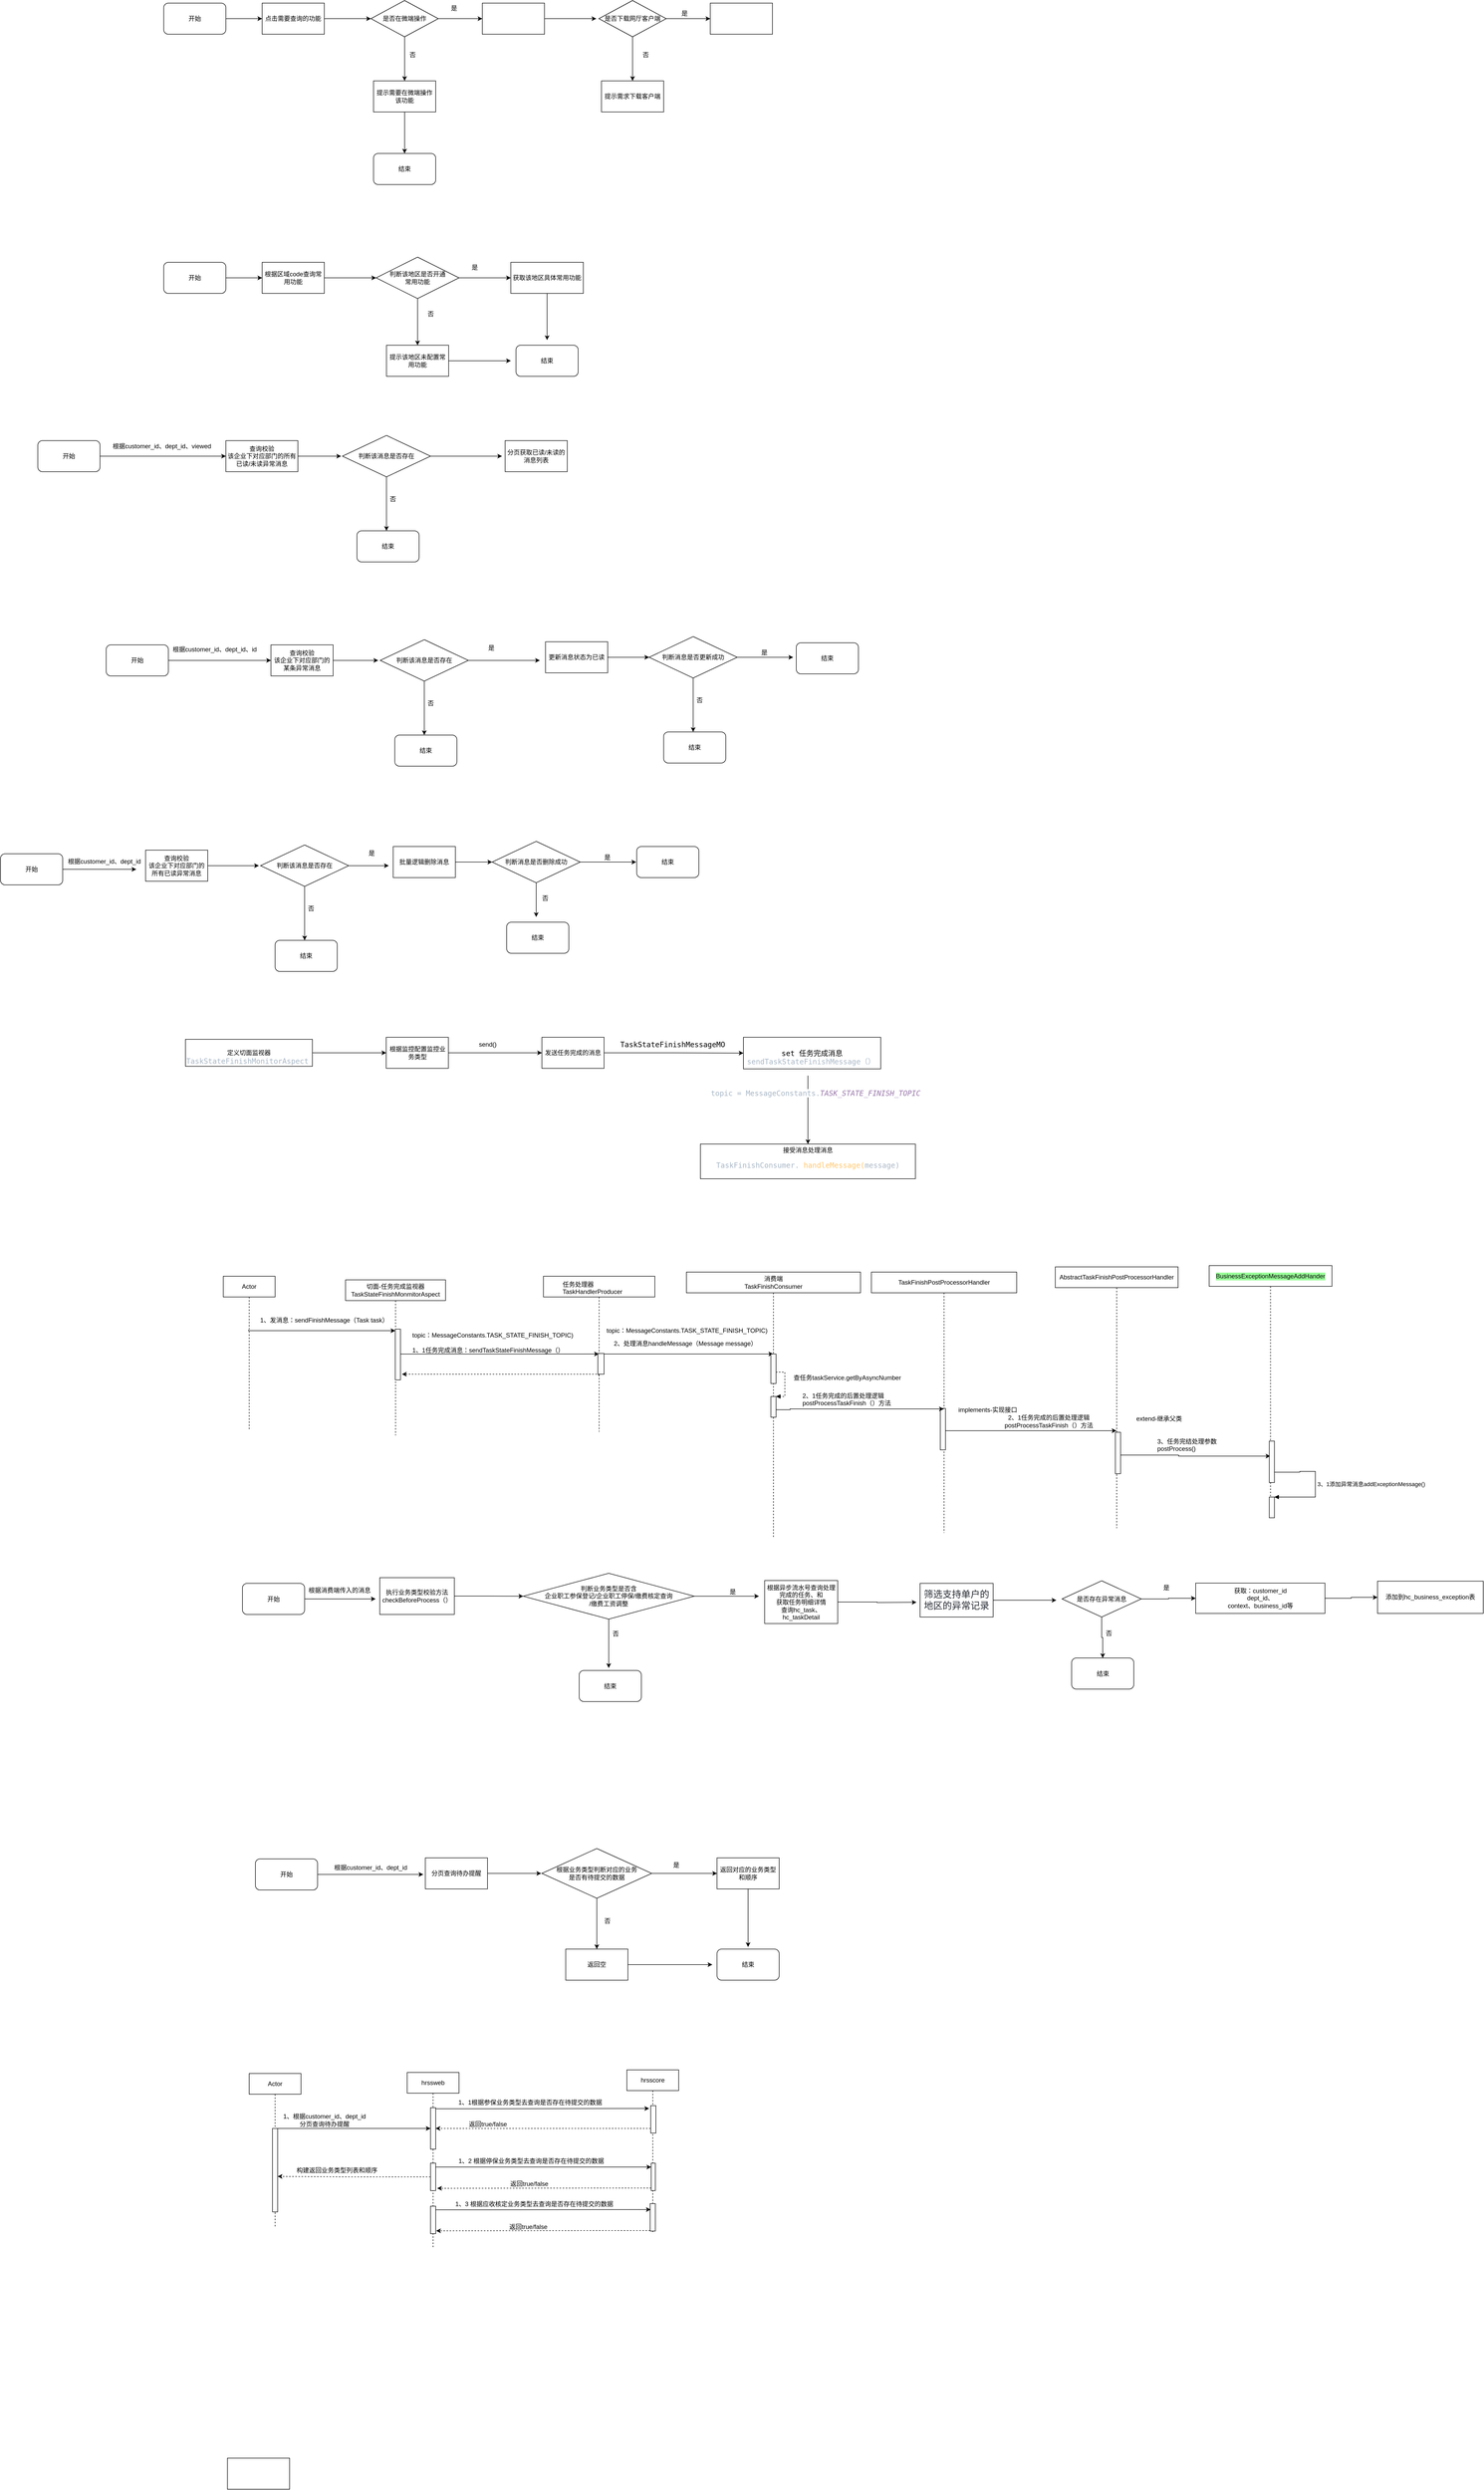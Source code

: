 <mxfile version="17.4.1" type="github">
  <diagram id="C8zfeUm68QXaKlkgzb-8" name="Page-1">
    <mxGraphModel dx="3252" dy="1588" grid="0" gridSize="10" guides="1" tooltips="1" connect="1" arrows="1" fold="1" page="0" pageScale="1" pageWidth="827" pageHeight="1169" math="0" shadow="0">
      <root>
        <mxCell id="0" />
        <mxCell id="1" parent="0" />
        <mxCell id="Xs8UQ6cBIhTteWRhh0SS-10" style="edgeStyle=orthogonalEdgeStyle;rounded=0;orthogonalLoop=1;jettySize=auto;html=1;entryX=0;entryY=0.5;entryDx=0;entryDy=0;" parent="1" source="Xs8UQ6cBIhTteWRhh0SS-1" target="Xs8UQ6cBIhTteWRhh0SS-9" edge="1">
          <mxGeometry relative="1" as="geometry" />
        </mxCell>
        <mxCell id="Xs8UQ6cBIhTteWRhh0SS-1" value="开始" style="rounded=1;whiteSpace=wrap;html=1;" parent="1" vertex="1">
          <mxGeometry x="10" y="200" width="120" height="60" as="geometry" />
        </mxCell>
        <mxCell id="Xs8UQ6cBIhTteWRhh0SS-14" value="" style="edgeStyle=orthogonalEdgeStyle;rounded=0;orthogonalLoop=1;jettySize=auto;html=1;" parent="1" source="Xs8UQ6cBIhTteWRhh0SS-9" target="Xs8UQ6cBIhTteWRhh0SS-11" edge="1">
          <mxGeometry relative="1" as="geometry" />
        </mxCell>
        <mxCell id="Xs8UQ6cBIhTteWRhh0SS-9" value="点击需要查询的功能" style="rounded=0;whiteSpace=wrap;html=1;" parent="1" vertex="1">
          <mxGeometry x="200" y="200" width="120" height="60" as="geometry" />
        </mxCell>
        <mxCell id="Xs8UQ6cBIhTteWRhh0SS-13" value="" style="edgeStyle=orthogonalEdgeStyle;rounded=0;orthogonalLoop=1;jettySize=auto;html=1;" parent="1" source="Xs8UQ6cBIhTteWRhh0SS-11" target="Xs8UQ6cBIhTteWRhh0SS-12" edge="1">
          <mxGeometry relative="1" as="geometry" />
        </mxCell>
        <mxCell id="Xs8UQ6cBIhTteWRhh0SS-16" value="" style="edgeStyle=orthogonalEdgeStyle;rounded=0;orthogonalLoop=1;jettySize=auto;html=1;" parent="1" source="Xs8UQ6cBIhTteWRhh0SS-11" target="Xs8UQ6cBIhTteWRhh0SS-15" edge="1">
          <mxGeometry relative="1" as="geometry" />
        </mxCell>
        <mxCell id="Xs8UQ6cBIhTteWRhh0SS-11" value="是否在微端操作" style="rhombus;whiteSpace=wrap;html=1;" parent="1" vertex="1">
          <mxGeometry x="410" y="195" width="130" height="70" as="geometry" />
        </mxCell>
        <mxCell id="Xs8UQ6cBIhTteWRhh0SS-22" value="" style="edgeStyle=orthogonalEdgeStyle;rounded=0;orthogonalLoop=1;jettySize=auto;html=1;" parent="1" source="Xs8UQ6cBIhTteWRhh0SS-12" edge="1">
          <mxGeometry relative="1" as="geometry">
            <mxPoint x="845" y="230" as="targetPoint" />
          </mxGeometry>
        </mxCell>
        <mxCell id="Xs8UQ6cBIhTteWRhh0SS-12" value="" style="whiteSpace=wrap;html=1;" parent="1" vertex="1">
          <mxGeometry x="625" y="200" width="120" height="60" as="geometry" />
        </mxCell>
        <mxCell id="Xs8UQ6cBIhTteWRhh0SS-20" value="" style="edgeStyle=orthogonalEdgeStyle;rounded=0;orthogonalLoop=1;jettySize=auto;html=1;" parent="1" source="Xs8UQ6cBIhTteWRhh0SS-15" target="Xs8UQ6cBIhTteWRhh0SS-19" edge="1">
          <mxGeometry relative="1" as="geometry" />
        </mxCell>
        <mxCell id="Xs8UQ6cBIhTteWRhh0SS-15" value="提示需要在微端操作该功能" style="whiteSpace=wrap;html=1;" parent="1" vertex="1">
          <mxGeometry x="415" y="350" width="120" height="60" as="geometry" />
        </mxCell>
        <mxCell id="Xs8UQ6cBIhTteWRhh0SS-17" value="否" style="text;html=1;align=center;verticalAlign=middle;resizable=0;points=[];autosize=1;strokeColor=none;fillColor=none;" parent="1" vertex="1">
          <mxGeometry x="475" y="290" width="30" height="20" as="geometry" />
        </mxCell>
        <mxCell id="Xs8UQ6cBIhTteWRhh0SS-18" value="是" style="text;html=1;align=center;verticalAlign=middle;resizable=0;points=[];autosize=1;strokeColor=none;fillColor=none;" parent="1" vertex="1">
          <mxGeometry x="555" y="200" width="30" height="20" as="geometry" />
        </mxCell>
        <mxCell id="Xs8UQ6cBIhTteWRhh0SS-19" value="结束" style="rounded=1;whiteSpace=wrap;html=1;" parent="1" vertex="1">
          <mxGeometry x="415" y="490" width="120" height="60" as="geometry" />
        </mxCell>
        <mxCell id="Xs8UQ6cBIhTteWRhh0SS-25" value="" style="edgeStyle=orthogonalEdgeStyle;rounded=0;orthogonalLoop=1;jettySize=auto;html=1;" parent="1" source="Xs8UQ6cBIhTteWRhh0SS-23" target="Xs8UQ6cBIhTteWRhh0SS-24" edge="1">
          <mxGeometry relative="1" as="geometry" />
        </mxCell>
        <mxCell id="Xs8UQ6cBIhTteWRhh0SS-27" value="" style="edgeStyle=orthogonalEdgeStyle;rounded=0;orthogonalLoop=1;jettySize=auto;html=1;" parent="1" source="Xs8UQ6cBIhTteWRhh0SS-23" target="Xs8UQ6cBIhTteWRhh0SS-26" edge="1">
          <mxGeometry relative="1" as="geometry" />
        </mxCell>
        <mxCell id="Xs8UQ6cBIhTteWRhh0SS-23" value="是否下载网厅客户端" style="rhombus;whiteSpace=wrap;html=1;" parent="1" vertex="1">
          <mxGeometry x="850" y="195" width="130" height="70" as="geometry" />
        </mxCell>
        <mxCell id="Xs8UQ6cBIhTteWRhh0SS-24" value="" style="whiteSpace=wrap;html=1;" parent="1" vertex="1">
          <mxGeometry x="1065" y="200" width="120" height="60" as="geometry" />
        </mxCell>
        <mxCell id="Xs8UQ6cBIhTteWRhh0SS-26" value="提示需求下载客户端" style="whiteSpace=wrap;html=1;" parent="1" vertex="1">
          <mxGeometry x="855" y="350" width="120" height="60" as="geometry" />
        </mxCell>
        <mxCell id="Xs8UQ6cBIhTteWRhh0SS-28" value="否" style="text;html=1;align=center;verticalAlign=middle;resizable=0;points=[];autosize=1;strokeColor=none;fillColor=none;" parent="1" vertex="1">
          <mxGeometry x="925" y="290" width="30" height="20" as="geometry" />
        </mxCell>
        <mxCell id="Xs8UQ6cBIhTteWRhh0SS-29" value="是" style="text;html=1;align=center;verticalAlign=middle;resizable=0;points=[];autosize=1;strokeColor=none;fillColor=none;" parent="1" vertex="1">
          <mxGeometry x="1000" y="210" width="30" height="20" as="geometry" />
        </mxCell>
        <mxCell id="Xs8UQ6cBIhTteWRhh0SS-32" style="edgeStyle=orthogonalEdgeStyle;rounded=0;orthogonalLoop=1;jettySize=auto;html=1;" parent="1" source="Xs8UQ6cBIhTteWRhh0SS-30" target="Xs8UQ6cBIhTteWRhh0SS-31" edge="1">
          <mxGeometry relative="1" as="geometry" />
        </mxCell>
        <mxCell id="Xs8UQ6cBIhTteWRhh0SS-30" value="开始" style="rounded=1;whiteSpace=wrap;html=1;" parent="1" vertex="1">
          <mxGeometry x="10" y="700" width="120" height="60" as="geometry" />
        </mxCell>
        <mxCell id="Xs8UQ6cBIhTteWRhh0SS-34" value="" style="edgeStyle=orthogonalEdgeStyle;rounded=0;orthogonalLoop=1;jettySize=auto;html=1;" parent="1" source="Xs8UQ6cBIhTteWRhh0SS-31" target="Xs8UQ6cBIhTteWRhh0SS-33" edge="1">
          <mxGeometry relative="1" as="geometry" />
        </mxCell>
        <mxCell id="Xs8UQ6cBIhTteWRhh0SS-31" value="根据区域code查询常用功能" style="rounded=0;whiteSpace=wrap;html=1;" parent="1" vertex="1">
          <mxGeometry x="200" y="700" width="120" height="60" as="geometry" />
        </mxCell>
        <mxCell id="Xs8UQ6cBIhTteWRhh0SS-36" value="" style="edgeStyle=orthogonalEdgeStyle;rounded=0;orthogonalLoop=1;jettySize=auto;html=1;" parent="1" source="Xs8UQ6cBIhTteWRhh0SS-33" target="Xs8UQ6cBIhTteWRhh0SS-35" edge="1">
          <mxGeometry relative="1" as="geometry" />
        </mxCell>
        <mxCell id="Xs8UQ6cBIhTteWRhh0SS-38" value="" style="edgeStyle=orthogonalEdgeStyle;rounded=0;orthogonalLoop=1;jettySize=auto;html=1;" parent="1" source="Xs8UQ6cBIhTteWRhh0SS-33" target="Xs8UQ6cBIhTteWRhh0SS-37" edge="1">
          <mxGeometry relative="1" as="geometry" />
        </mxCell>
        <mxCell id="Xs8UQ6cBIhTteWRhh0SS-33" value="判断该地区是否开通&lt;br&gt;常用功能" style="rhombus;whiteSpace=wrap;html=1;rounded=0;" parent="1" vertex="1">
          <mxGeometry x="420" y="690" width="160" height="80" as="geometry" />
        </mxCell>
        <mxCell id="Xs8UQ6cBIhTteWRhh0SS-43" style="edgeStyle=orthogonalEdgeStyle;rounded=0;orthogonalLoop=1;jettySize=auto;html=1;" parent="1" source="Xs8UQ6cBIhTteWRhh0SS-35" edge="1">
          <mxGeometry relative="1" as="geometry">
            <mxPoint x="750" y="850" as="targetPoint" />
          </mxGeometry>
        </mxCell>
        <mxCell id="Xs8UQ6cBIhTteWRhh0SS-35" value="获取该地区具体常用功能" style="whiteSpace=wrap;html=1;rounded=0;" parent="1" vertex="1">
          <mxGeometry x="680" y="700" width="140" height="60" as="geometry" />
        </mxCell>
        <mxCell id="Xs8UQ6cBIhTteWRhh0SS-44" style="edgeStyle=orthogonalEdgeStyle;rounded=0;orthogonalLoop=1;jettySize=auto;html=1;" parent="1" source="Xs8UQ6cBIhTteWRhh0SS-37" edge="1">
          <mxGeometry relative="1" as="geometry">
            <mxPoint x="680" y="890" as="targetPoint" />
          </mxGeometry>
        </mxCell>
        <mxCell id="Xs8UQ6cBIhTteWRhh0SS-37" value="提示该地区未配置常用功能" style="rounded=0;whiteSpace=wrap;html=1;" parent="1" vertex="1">
          <mxGeometry x="440" y="860" width="120" height="60" as="geometry" />
        </mxCell>
        <mxCell id="Xs8UQ6cBIhTteWRhh0SS-39" value="是" style="text;html=1;align=center;verticalAlign=middle;resizable=0;points=[];autosize=1;strokeColor=none;fillColor=none;" parent="1" vertex="1">
          <mxGeometry x="595" y="700" width="30" height="20" as="geometry" />
        </mxCell>
        <mxCell id="Xs8UQ6cBIhTteWRhh0SS-40" value="否" style="text;html=1;align=center;verticalAlign=middle;resizable=0;points=[];autosize=1;strokeColor=none;fillColor=none;" parent="1" vertex="1">
          <mxGeometry x="510" y="790" width="30" height="20" as="geometry" />
        </mxCell>
        <mxCell id="Xs8UQ6cBIhTteWRhh0SS-41" value="结束" style="rounded=1;whiteSpace=wrap;html=1;" parent="1" vertex="1">
          <mxGeometry x="690" y="860" width="120" height="60" as="geometry" />
        </mxCell>
        <mxCell id="TA9cXW273BF9sfZA5clH-228" style="edgeStyle=orthogonalEdgeStyle;rounded=0;orthogonalLoop=1;jettySize=auto;html=1;fontColor=#000000;" edge="1" parent="1" source="TA9cXW273BF9sfZA5clH-1" target="TA9cXW273BF9sfZA5clH-224">
          <mxGeometry relative="1" as="geometry" />
        </mxCell>
        <mxCell id="TA9cXW273BF9sfZA5clH-1" value="开始" style="rounded=1;whiteSpace=wrap;html=1;" vertex="1" parent="1">
          <mxGeometry x="-233" y="1044" width="120" height="60" as="geometry" />
        </mxCell>
        <mxCell id="TA9cXW273BF9sfZA5clH-6" value="分页获取已读/未读的消息列表" style="whiteSpace=wrap;html=1;rounded=0;" vertex="1" parent="1">
          <mxGeometry x="669" y="1044" width="120" height="60" as="geometry" />
        </mxCell>
        <mxCell id="TA9cXW273BF9sfZA5clH-16" style="edgeStyle=orthogonalEdgeStyle;rounded=0;orthogonalLoop=1;jettySize=auto;html=1;entryX=0;entryY=0.5;entryDx=0;entryDy=0;" edge="1" parent="1" source="TA9cXW273BF9sfZA5clH-17" target="TA9cXW273BF9sfZA5clH-19">
          <mxGeometry relative="1" as="geometry" />
        </mxCell>
        <mxCell id="TA9cXW273BF9sfZA5clH-17" value="开始" style="rounded=1;whiteSpace=wrap;html=1;" vertex="1" parent="1">
          <mxGeometry x="-101" y="1438" width="120" height="60" as="geometry" />
        </mxCell>
        <mxCell id="TA9cXW273BF9sfZA5clH-18" value="" style="edgeStyle=orthogonalEdgeStyle;rounded=0;orthogonalLoop=1;jettySize=auto;html=1;" edge="1" parent="1" source="TA9cXW273BF9sfZA5clH-19">
          <mxGeometry relative="1" as="geometry">
            <mxPoint x="424" y="1468" as="targetPoint" />
          </mxGeometry>
        </mxCell>
        <mxCell id="TA9cXW273BF9sfZA5clH-19" value="&lt;span&gt;查询校验&lt;/span&gt;&lt;br&gt;&lt;span&gt;该企业下对应部门的某条异常消息&lt;/span&gt;" style="rounded=0;whiteSpace=wrap;html=1;" vertex="1" parent="1">
          <mxGeometry x="217" y="1438" width="120" height="60" as="geometry" />
        </mxCell>
        <mxCell id="TA9cXW273BF9sfZA5clH-39" style="edgeStyle=orthogonalEdgeStyle;rounded=0;orthogonalLoop=1;jettySize=auto;html=1;" edge="1" parent="1" source="TA9cXW273BF9sfZA5clH-21">
          <mxGeometry relative="1" as="geometry">
            <mxPoint x="1225" y="1462" as="targetPoint" />
          </mxGeometry>
        </mxCell>
        <mxCell id="TA9cXW273BF9sfZA5clH-41" style="edgeStyle=orthogonalEdgeStyle;rounded=0;orthogonalLoop=1;jettySize=auto;html=1;" edge="1" parent="1">
          <mxGeometry relative="1" as="geometry">
            <mxPoint x="729" y="1963" as="targetPoint" />
            <mxPoint x="729" y="1897" as="sourcePoint" />
          </mxGeometry>
        </mxCell>
        <mxCell id="TA9cXW273BF9sfZA5clH-52" style="edgeStyle=orthogonalEdgeStyle;rounded=0;orthogonalLoop=1;jettySize=auto;html=1;" edge="1" parent="1" source="TA9cXW273BF9sfZA5clH-21">
          <mxGeometry relative="1" as="geometry">
            <mxPoint x="1032" y="1606" as="targetPoint" />
          </mxGeometry>
        </mxCell>
        <mxCell id="TA9cXW273BF9sfZA5clH-21" value="判断消息是否更新成功" style="rhombus;whiteSpace=wrap;html=1;rounded=0;" vertex="1" parent="1">
          <mxGeometry x="947" y="1422" width="170" height="80" as="geometry" />
        </mxCell>
        <mxCell id="TA9cXW273BF9sfZA5clH-40" style="edgeStyle=orthogonalEdgeStyle;rounded=0;orthogonalLoop=1;jettySize=auto;html=1;" edge="1" parent="1" source="TA9cXW273BF9sfZA5clH-22" target="TA9cXW273BF9sfZA5clH-21">
          <mxGeometry relative="1" as="geometry" />
        </mxCell>
        <mxCell id="TA9cXW273BF9sfZA5clH-22" value="更新消息状态为已读" style="whiteSpace=wrap;html=1;rounded=0;" vertex="1" parent="1">
          <mxGeometry x="747" y="1432" width="120" height="60" as="geometry" />
        </mxCell>
        <mxCell id="TA9cXW273BF9sfZA5clH-24" value="是" style="text;html=1;align=center;verticalAlign=middle;resizable=0;points=[];autosize=1;strokeColor=none;fillColor=none;" vertex="1" parent="1">
          <mxGeometry x="1158" y="1444" width="22" height="18" as="geometry" />
        </mxCell>
        <mxCell id="TA9cXW273BF9sfZA5clH-27" value="结束" style="rounded=1;whiteSpace=wrap;html=1;" vertex="1" parent="1">
          <mxGeometry x="1231" y="1434" width="120" height="60" as="geometry" />
        </mxCell>
        <mxCell id="TA9cXW273BF9sfZA5clH-29" value="结束" style="rounded=1;whiteSpace=wrap;html=1;" vertex="1" parent="1">
          <mxGeometry x="672" y="1973" width="120" height="60" as="geometry" />
        </mxCell>
        <mxCell id="TA9cXW273BF9sfZA5clH-31" value="否" style="text;html=1;align=center;verticalAlign=middle;resizable=0;points=[];autosize=1;strokeColor=none;fillColor=none;" vertex="1" parent="1">
          <mxGeometry x="735" y="1918" width="22" height="18" as="geometry" />
        </mxCell>
        <mxCell id="TA9cXW273BF9sfZA5clH-49" style="edgeStyle=orthogonalEdgeStyle;rounded=0;orthogonalLoop=1;jettySize=auto;html=1;" edge="1" parent="1" source="TA9cXW273BF9sfZA5clH-35">
          <mxGeometry relative="1" as="geometry">
            <mxPoint x="-43" y="1871" as="targetPoint" />
          </mxGeometry>
        </mxCell>
        <mxCell id="TA9cXW273BF9sfZA5clH-35" value="开始" style="rounded=1;whiteSpace=wrap;html=1;" vertex="1" parent="1">
          <mxGeometry x="-305" y="1841" width="120" height="60" as="geometry" />
        </mxCell>
        <mxCell id="TA9cXW273BF9sfZA5clH-247" style="edgeStyle=orthogonalEdgeStyle;rounded=0;orthogonalLoop=1;jettySize=auto;html=1;fontColor=#000000;" edge="1" parent="1" source="TA9cXW273BF9sfZA5clH-36">
          <mxGeometry relative="1" as="geometry">
            <mxPoint x="193.667" y="1864" as="targetPoint" />
          </mxGeometry>
        </mxCell>
        <mxCell id="TA9cXW273BF9sfZA5clH-36" value="&lt;span&gt;查询校验&lt;/span&gt;&lt;br&gt;&lt;span&gt;该企业下对应部门的所有已读异常消息&lt;/span&gt;" style="rounded=0;whiteSpace=wrap;html=1;" vertex="1" parent="1">
          <mxGeometry x="-25" y="1834" width="120" height="60" as="geometry" />
        </mxCell>
        <mxCell id="TA9cXW273BF9sfZA5clH-48" style="edgeStyle=orthogonalEdgeStyle;rounded=0;orthogonalLoop=1;jettySize=auto;html=1;entryX=0;entryY=0.5;entryDx=0;entryDy=0;" edge="1" parent="1" source="TA9cXW273BF9sfZA5clH-42" target="TA9cXW273BF9sfZA5clH-44">
          <mxGeometry relative="1" as="geometry" />
        </mxCell>
        <mxCell id="TA9cXW273BF9sfZA5clH-42" value="批量逻辑删除消息" style="whiteSpace=wrap;html=1;rounded=0;" vertex="1" parent="1">
          <mxGeometry x="453" y="1827" width="120" height="60" as="geometry" />
        </mxCell>
        <mxCell id="TA9cXW273BF9sfZA5clH-44" value="判断消息是否删除成功" style="rhombus;whiteSpace=wrap;html=1;rounded=0;" vertex="1" parent="1">
          <mxGeometry x="644" y="1817" width="170" height="80" as="geometry" />
        </mxCell>
        <mxCell id="TA9cXW273BF9sfZA5clH-45" style="edgeStyle=orthogonalEdgeStyle;rounded=0;orthogonalLoop=1;jettySize=auto;html=1;" edge="1" parent="1">
          <mxGeometry relative="1" as="geometry">
            <mxPoint x="922" y="1857" as="targetPoint" />
            <mxPoint x="814" y="1857" as="sourcePoint" />
          </mxGeometry>
        </mxCell>
        <mxCell id="TA9cXW273BF9sfZA5clH-46" value="是" style="text;html=1;align=center;verticalAlign=middle;resizable=0;points=[];autosize=1;strokeColor=none;fillColor=none;" vertex="1" parent="1">
          <mxGeometry x="855" y="1839" width="22" height="18" as="geometry" />
        </mxCell>
        <mxCell id="TA9cXW273BF9sfZA5clH-47" value="结束" style="rounded=1;whiteSpace=wrap;html=1;" vertex="1" parent="1">
          <mxGeometry x="923" y="1827" width="120" height="60" as="geometry" />
        </mxCell>
        <mxCell id="TA9cXW273BF9sfZA5clH-50" value="结束" style="rounded=1;whiteSpace=wrap;html=1;" vertex="1" parent="1">
          <mxGeometry x="975" y="1606" width="120" height="60" as="geometry" />
        </mxCell>
        <mxCell id="TA9cXW273BF9sfZA5clH-51" value="否" style="text;html=1;align=center;verticalAlign=middle;resizable=0;points=[];autosize=1;strokeColor=none;fillColor=none;" vertex="1" parent="1">
          <mxGeometry x="1033" y="1536" width="22" height="18" as="geometry" />
        </mxCell>
        <mxCell id="TA9cXW273BF9sfZA5clH-62" value="" style="edgeStyle=orthogonalEdgeStyle;rounded=0;orthogonalLoop=1;jettySize=auto;html=1;" edge="1" parent="1" source="TA9cXW273BF9sfZA5clH-58" target="TA9cXW273BF9sfZA5clH-61">
          <mxGeometry relative="1" as="geometry" />
        </mxCell>
        <mxCell id="TA9cXW273BF9sfZA5clH-58" value="定义切面监视器&lt;br&gt;" style="rounded=0;whiteSpace=wrap;html=1;gradientColor=none;" vertex="1" parent="1">
          <mxGeometry x="52" y="2199" width="245" height="52" as="geometry" />
        </mxCell>
        <mxCell id="TA9cXW273BF9sfZA5clH-59" value="&lt;pre style=&quot;color: rgb(169 , 183 , 198) ; font-family: &amp;#34;jetbrains mono&amp;#34; , monospace ; font-size: 10.5pt&quot;&gt;&lt;pre style=&quot;font-family: &amp;#34;jetbrains mono&amp;#34; , monospace ; font-size: 10.5pt&quot;&gt;TaskStateFinishMonitorAspect&lt;/pre&gt;&lt;/pre&gt;" style="text;html=1;align=center;verticalAlign=middle;resizable=0;points=[];autosize=1;strokeColor=none;fillColor=none;" vertex="1" parent="1">
          <mxGeometry x="48" y="2218" width="245" height="46" as="geometry" />
        </mxCell>
        <mxCell id="TA9cXW273BF9sfZA5clH-65" value="" style="edgeStyle=orthogonalEdgeStyle;rounded=0;orthogonalLoop=1;jettySize=auto;html=1;" edge="1" parent="1" source="TA9cXW273BF9sfZA5clH-61" target="TA9cXW273BF9sfZA5clH-64">
          <mxGeometry relative="1" as="geometry" />
        </mxCell>
        <mxCell id="TA9cXW273BF9sfZA5clH-61" value="根据监控配置监控业务类型" style="whiteSpace=wrap;html=1;rounded=0;gradientColor=none;" vertex="1" parent="1">
          <mxGeometry x="439.5" y="2195" width="120" height="60" as="geometry" />
        </mxCell>
        <mxCell id="TA9cXW273BF9sfZA5clH-68" value="" style="edgeStyle=orthogonalEdgeStyle;rounded=0;orthogonalLoop=1;jettySize=auto;html=1;" edge="1" parent="1" source="TA9cXW273BF9sfZA5clH-64" target="TA9cXW273BF9sfZA5clH-67">
          <mxGeometry relative="1" as="geometry" />
        </mxCell>
        <mxCell id="TA9cXW273BF9sfZA5clH-64" value="发送任务完成的消息" style="whiteSpace=wrap;html=1;rounded=0;gradientColor=none;" vertex="1" parent="1">
          <mxGeometry x="740" y="2195" width="120" height="60" as="geometry" />
        </mxCell>
        <mxCell id="TA9cXW273BF9sfZA5clH-66" value="send()" style="text;html=1;align=center;verticalAlign=middle;resizable=0;points=[];autosize=1;strokeColor=none;fillColor=none;" vertex="1" parent="1">
          <mxGeometry x="613" y="2200" width="44" height="18" as="geometry" />
        </mxCell>
        <mxCell id="TA9cXW273BF9sfZA5clH-67" value="&lt;pre style=&quot;color: rgb(0 , 0 , 0) ; font-style: normal ; font-weight: 400 ; letter-spacing: normal ; text-align: left ; text-indent: 0px ; text-transform: none ; word-spacing: 0px ; font-family: &amp;#34;jetbrains mono&amp;#34; , monospace ; font-size: 10.5pt&quot;&gt;set 任务完成消息&lt;/pre&gt;" style="whiteSpace=wrap;html=1;rounded=0;gradientColor=none;" vertex="1" parent="1">
          <mxGeometry x="1129" y="2195" width="265" height="61" as="geometry" />
        </mxCell>
        <mxCell id="TA9cXW273BF9sfZA5clH-69" value="&lt;pre style=&quot;background-color: #2b2b2b ; color: #a9b7c6 ; font-family: &amp;#34;jetbrains mono&amp;#34; , monospace ; font-size: 10.5pt&quot;&gt;&lt;pre style=&quot;color: rgb(0 , 0 , 0) ; background-color: rgb(255 , 255 , 255) ; text-align: left ; font-family: &amp;#34;jetbrains mono&amp;#34; , monospace ; font-size: 10.5pt&quot;&gt;TaskStateFinishMessageMO&lt;/pre&gt;&lt;/pre&gt;" style="text;html=1;align=center;verticalAlign=middle;resizable=0;points=[];autosize=1;strokeColor=none;fillColor=none;" vertex="1" parent="1">
          <mxGeometry x="886" y="2186" width="212" height="46" as="geometry" />
        </mxCell>
        <mxCell id="TA9cXW273BF9sfZA5clH-71" value="&lt;pre style=&quot;font-family: &amp;#34;jetbrains mono&amp;#34; , monospace ; font-size: 10.5pt&quot;&gt;&lt;pre style=&quot;font-family: &amp;#34;jetbrains mono&amp;#34; , monospace ; font-size: 10.5pt&quot;&gt;&lt;br&gt;&lt;/pre&gt;&lt;/pre&gt;" style="text;whiteSpace=wrap;html=1;labelBackgroundColor=default;" vertex="1" parent="1">
          <mxGeometry x="980.5" y="1992.5" width="222" height="56" as="geometry" />
        </mxCell>
        <mxCell id="TA9cXW273BF9sfZA5clH-74" value="" style="edgeStyle=orthogonalEdgeStyle;rounded=0;orthogonalLoop=1;jettySize=auto;html=1;fontColor=#000000;" edge="1" parent="1" source="TA9cXW273BF9sfZA5clH-72" target="TA9cXW273BF9sfZA5clH-73">
          <mxGeometry relative="1" as="geometry" />
        </mxCell>
        <mxCell id="TA9cXW273BF9sfZA5clH-72" value="&lt;pre style=&quot;color: rgb(169 , 183 , 198) ; font-family: &amp;#34;jetbrains mono&amp;#34; , monospace ; font-size: 10.5pt&quot;&gt;&lt;span style=&quot;background-color: rgb(255 , 255 , 255)&quot;&gt;sendTaskStateFinishMessage（）&lt;/span&gt;&lt;/pre&gt;" style="text;whiteSpace=wrap;html=1;fontColor=#000000;" vertex="1" parent="1">
          <mxGeometry x="1134" y="2213" width="239" height="56" as="geometry" />
        </mxCell>
        <mxCell id="TA9cXW273BF9sfZA5clH-73" value="&lt;span style=&quot;background-color: rgb(255 , 255 , 255)&quot;&gt;接受消息处理消息&lt;br&gt;&lt;/span&gt;&lt;pre style=&quot;color: rgb(169 , 183 , 198) ; font-family: &amp;#34;jetbrains mono&amp;#34; , monospace ; font-size: 10.5pt&quot;&gt;&lt;span style=&quot;background-color: rgb(255 , 255 , 255)&quot;&gt;TaskFinishConsumer. &lt;span style=&quot;font-family: &amp;#34;jetbrains mono&amp;#34; , monospace ; font-size: 10.5pt ; color: rgb(255 , 198 , 109)&quot;&gt;handleMessage(&lt;/span&gt;message)&lt;/span&gt;&lt;/pre&gt;" style="whiteSpace=wrap;html=1;labelBackgroundColor=#FFFFFF;fontColor=#000000;gradientColor=none;" vertex="1" parent="1">
          <mxGeometry x="1046" y="2401" width="415" height="67" as="geometry" />
        </mxCell>
        <mxCell id="TA9cXW273BF9sfZA5clH-75" value="&lt;pre style=&quot;color: rgb(169 , 183 , 198) ; font-family: &amp;#34;jetbrains mono&amp;#34; , monospace ; font-size: 10.5pt&quot;&gt;&lt;span style=&quot;background-color: rgb(255 , 255 , 255)&quot;&gt;topic = MessageConstants.&lt;span style=&quot;color: rgb(152 , 118 , 170) ; font-style: italic&quot;&gt;TASK_STATE_FINISH_TOPIC&lt;/span&gt;&lt;/span&gt;&lt;/pre&gt;" style="text;html=1;align=center;verticalAlign=middle;resizable=0;points=[];autosize=1;strokeColor=none;fillColor=none;fontColor=#000000;" vertex="1" parent="1">
          <mxGeometry x="1061" y="2280" width="414" height="46" as="geometry" />
        </mxCell>
        <mxCell id="TA9cXW273BF9sfZA5clH-89" style="edgeStyle=orthogonalEdgeStyle;rounded=0;orthogonalLoop=1;jettySize=auto;html=1;fontColor=#000000;exitX=0.523;exitY=0.477;exitDx=0;exitDy=0;exitPerimeter=0;" edge="1" parent="1" source="TA9cXW273BF9sfZA5clH-81" target="TA9cXW273BF9sfZA5clH-86">
          <mxGeometry relative="1" as="geometry" />
        </mxCell>
        <mxCell id="TA9cXW273BF9sfZA5clH-81" value="切面-任务完成监视器&lt;br&gt;TaskStateFinishMonmitorAspect" style="shape=umlLifeline;perimeter=lifelinePerimeter;whiteSpace=wrap;html=1;container=1;collapsible=0;recursiveResize=0;outlineConnect=0;shadow=0;labelBackgroundColor=#FFFFFF;labelBorderColor=none;fontColor=#000000;gradientColor=none;" vertex="1" parent="1">
          <mxGeometry x="361" y="2663" width="193" height="300" as="geometry" />
        </mxCell>
        <mxCell id="TA9cXW273BF9sfZA5clH-99" value="" style="html=1;points=[];perimeter=orthogonalPerimeter;shadow=0;labelBackgroundColor=#FFFFFF;labelBorderColor=none;fontColor=#000000;gradientColor=none;" vertex="1" parent="TA9cXW273BF9sfZA5clH-81">
          <mxGeometry x="96" y="95" width="10" height="98" as="geometry" />
        </mxCell>
        <mxCell id="TA9cXW273BF9sfZA5clH-106" style="edgeStyle=orthogonalEdgeStyle;rounded=0;orthogonalLoop=1;jettySize=auto;html=1;fontColor=#000000;" edge="1" parent="1" source="TA9cXW273BF9sfZA5clH-86" target="TA9cXW273BF9sfZA5clH-104">
          <mxGeometry relative="1" as="geometry">
            <mxPoint x="1169" y="2806" as="targetPoint" />
            <Array as="points">
              <mxPoint x="1119" y="2806" />
              <mxPoint x="1119" y="2806" />
            </Array>
          </mxGeometry>
        </mxCell>
        <mxCell id="TA9cXW273BF9sfZA5clH-86" value="&lt;span style=&quot;color: rgba(0 , 0 , 0 , 0) ; font-family: monospace ; font-size: 0px&quot;&gt;%3CmxGraphModel%3E%3Croot%3E%3CmxCell%20id%3D%220%22%2F%3E%3CmxCell%20id%3D%221%22%20parent%3D%220%22%2F%3E%3CmxCell%20id%3D%222%22%20value%3D%22%E5%88%87%E9%9D%A2-%E4%BB%BB%E5%8A%A1%E5%AE%8C%E6%88%90%E7%9B%91%E8%A7%86%E5%99%A8%26lt%3Bbr%26gt%3BTaskStateFinishMonmitorAspect%22%20style%3D%22shape%3DumlLifeline%3Bperimeter%3DlifelinePerimeter%3BwhiteSpace%3Dwrap%3Bhtml%3D1%3Bcontainer%3D1%3Bcollapsible%3D0%3BrecursiveResize%3D0%3BoutlineConnect%3D0%3Bshadow%3D0%3BlabelBackgroundColor%3D%23FFFFFF%3BlabelBorderColor%3Dnone%3BfontColor%3D%23000000%3BgradientColor%3Dnone%3B%22%20vertex%3D%221%22%20parent%3D%221%22%3E%3CmxGeometry%20x%3D%22361%22%20y%3D%222663%22%20width%3D%22193%22%20height%3D%22300%22%20as%3D%22geometry%22%2F%3E%3C%2FmxCell%3E%3C%2Froot%3E%3C%2FmxGraphModel%3E&lt;/span&gt;" style="shape=umlLifeline;perimeter=lifelinePerimeter;whiteSpace=wrap;html=1;container=1;collapsible=0;recursiveResize=0;outlineConnect=0;shadow=0;labelBackgroundColor=#FFFFFF;labelBorderColor=none;fontColor=#000000;gradientColor=none;" vertex="1" parent="1">
          <mxGeometry x="743" y="2656" width="215" height="300" as="geometry" />
        </mxCell>
        <mxCell id="TA9cXW273BF9sfZA5clH-88" value="任务处理器&#xa;TaskHandlerProducer" style="text;whiteSpace=wrap;fontColor=#000000;" vertex="1" parent="TA9cXW273BF9sfZA5clH-86">
          <mxGeometry x="35" y="2" width="180" height="56" as="geometry" />
        </mxCell>
        <mxCell id="TA9cXW273BF9sfZA5clH-94" value="" style="html=1;points=[];perimeter=orthogonalPerimeter;shadow=0;labelBackgroundColor=#FFFFFF;labelBorderColor=none;fontColor=#000000;gradientColor=none;" vertex="1" parent="TA9cXW273BF9sfZA5clH-86">
          <mxGeometry x="105" y="149" width="12" height="40" as="geometry" />
        </mxCell>
        <mxCell id="TA9cXW273BF9sfZA5clH-90" value="1、发消息：sendFinishMessage（Task task）" style="text;align=center;verticalAlign=middle;resizable=0;points=[];autosize=1;strokeColor=none;fillColor=none;fontColor=#000000;" vertex="1" parent="1">
          <mxGeometry x="191" y="2731" width="258" height="18" as="geometry" />
        </mxCell>
        <mxCell id="TA9cXW273BF9sfZA5clH-98" style="edgeStyle=orthogonalEdgeStyle;rounded=0;orthogonalLoop=1;jettySize=auto;html=1;fontColor=#000000;exitX=0.485;exitY=0.35;exitDx=0;exitDy=0;exitPerimeter=0;" edge="1" parent="1" source="TA9cXW273BF9sfZA5clH-97" target="TA9cXW273BF9sfZA5clH-81">
          <mxGeometry relative="1" as="geometry">
            <Array as="points">
              <mxPoint x="381" y="2761" />
              <mxPoint x="381" y="2761" />
            </Array>
          </mxGeometry>
        </mxCell>
        <mxCell id="TA9cXW273BF9sfZA5clH-97" value="Actor" style="shape=umlLifeline;perimeter=lifelinePerimeter;whiteSpace=wrap;html=1;container=1;collapsible=0;recursiveResize=0;outlineConnect=0;shadow=0;labelBackgroundColor=#FFFFFF;labelBorderColor=none;fontColor=#000000;gradientColor=none;" vertex="1" parent="1">
          <mxGeometry x="125" y="2656" width="100" height="296" as="geometry" />
        </mxCell>
        <mxCell id="TA9cXW273BF9sfZA5clH-101" value="topic：MessageConstants.TASK_STATE_FINISH_TOPIC)&#xa;&#xa;1、1任务完成消息：sendTaskStateFinishMessage（）" style="text;whiteSpace=wrap;fontColor=#000000;" vertex="1" parent="1">
          <mxGeometry x="488" y="2756" width="319" height="77" as="geometry" />
        </mxCell>
        <mxCell id="TA9cXW273BF9sfZA5clH-103" value="" style="edgeStyle=orthogonalEdgeStyle;rounded=0;orthogonalLoop=1;jettySize=auto;html=1;fontColor=#000000;exitX=0.125;exitY=1.063;exitDx=0;exitDy=0;exitPerimeter=0;dashed=1;" edge="1" parent="1" source="TA9cXW273BF9sfZA5clH-94">
          <mxGeometry relative="1" as="geometry">
            <mxPoint x="470" y="2845" as="targetPoint" />
            <Array as="points">
              <mxPoint x="850" y="2845" />
            </Array>
          </mxGeometry>
        </mxCell>
        <mxCell id="TA9cXW273BF9sfZA5clH-104" value="消费端&#xa;TaskFinishConsumer" style="shape=umlLifeline;perimeter=lifelinePerimeter;whiteSpace=wrap;container=1;collapsible=0;recursiveResize=0;outlineConnect=0;shadow=0;labelBackgroundColor=#FFFFFF;labelBorderColor=none;fontColor=#000000;gradientColor=none;" vertex="1" parent="1">
          <mxGeometry x="1019" y="2648" width="336" height="512" as="geometry" />
        </mxCell>
        <mxCell id="TA9cXW273BF9sfZA5clH-115" value="" style="html=1;points=[];perimeter=orthogonalPerimeter;shadow=0;labelBackgroundColor=#FFFFFF;labelBorderColor=none;fontColor=#000000;gradientColor=none;" vertex="1" parent="TA9cXW273BF9sfZA5clH-104">
          <mxGeometry x="163" y="240" width="10" height="40" as="geometry" />
        </mxCell>
        <mxCell id="TA9cXW273BF9sfZA5clH-116" value="" style="edgeStyle=orthogonalEdgeStyle;html=1;align=left;spacingLeft=2;endArrow=block;rounded=0;entryX=1;entryY=0;dashed=1;fontColor=#000000;exitX=1;exitY=0.5;exitDx=0;exitDy=0;exitPerimeter=0;" edge="1" target="TA9cXW273BF9sfZA5clH-115" parent="TA9cXW273BF9sfZA5clH-104" source="TA9cXW273BF9sfZA5clH-117">
          <mxGeometry relative="1" as="geometry">
            <mxPoint x="86" y="193" as="sourcePoint" />
            <Array as="points">
              <mxPoint x="173" y="193" />
              <mxPoint x="190" y="193" />
              <mxPoint x="190" y="240" />
            </Array>
          </mxGeometry>
        </mxCell>
        <mxCell id="TA9cXW273BF9sfZA5clH-117" value="" style="html=1;points=[];perimeter=orthogonalPerimeter;shadow=0;labelBackgroundColor=#FFFFFF;labelBorderColor=none;fontColor=#000000;gradientColor=none;" vertex="1" parent="TA9cXW273BF9sfZA5clH-104">
          <mxGeometry x="163" y="158" width="10" height="57" as="geometry" />
        </mxCell>
        <mxCell id="TA9cXW273BF9sfZA5clH-110" value="2、处理消息handleMessage（Message message）" style="text;whiteSpace=wrap;fontColor=#000000;" vertex="1" parent="TA9cXW273BF9sfZA5clH-104">
          <mxGeometry x="-142" y="124" width="289" height="62" as="geometry" />
        </mxCell>
        <mxCell id="TA9cXW273BF9sfZA5clH-108" value="&lt;meta charset=&quot;utf-8&quot;&gt;&lt;span style=&quot;color: rgb(0, 0, 0); font-family: helvetica; font-size: 12px; font-style: normal; font-weight: 400; letter-spacing: normal; text-align: left; text-indent: 0px; text-transform: none; word-spacing: 0px; background-color: rgb(255, 255, 255); display: inline; float: none;&quot;&gt;topic：MessageConstants.TASK_STATE_FINISH_TOPIC)&lt;/span&gt;" style="text;whiteSpace=wrap;html=1;fontColor=#000000;" vertex="1" parent="TA9cXW273BF9sfZA5clH-104">
          <mxGeometry x="-156" y="99" width="317" height="61" as="geometry" />
        </mxCell>
        <mxCell id="TA9cXW273BF9sfZA5clH-105" value="&lt;span style=&quot;text-align: left&quot;&gt;TaskFinishPostProcessorHandler&lt;/span&gt;" style="shape=umlLifeline;perimeter=lifelinePerimeter;whiteSpace=wrap;html=1;container=1;collapsible=0;recursiveResize=0;outlineConnect=0;shadow=0;labelBackgroundColor=#FFFFFF;labelBorderColor=none;fontColor=#000000;gradientColor=none;" vertex="1" parent="1">
          <mxGeometry x="1376" y="2648" width="280.5" height="503" as="geometry" />
        </mxCell>
        <mxCell id="TA9cXW273BF9sfZA5clH-130" value="" style="html=1;points=[];perimeter=orthogonalPerimeter;shadow=0;labelBackgroundColor=#FFFFFF;labelBorderColor=none;fontColor=#000000;gradientColor=none;" vertex="1" parent="TA9cXW273BF9sfZA5clH-105">
          <mxGeometry x="133" y="263" width="10" height="80" as="geometry" />
        </mxCell>
        <mxCell id="TA9cXW273BF9sfZA5clH-120" value="&lt;span style=&quot;text-align: left&quot;&gt;查任务taskService.getByAsyncNumber&lt;/span&gt;" style="text;html=1;align=center;verticalAlign=middle;resizable=0;points=[];autosize=1;strokeColor=none;fillColor=none;fontColor=#000000;" vertex="1" parent="1">
          <mxGeometry x="1220" y="2843" width="218" height="18" as="geometry" />
        </mxCell>
        <mxCell id="TA9cXW273BF9sfZA5clH-122" value="2、1任务完成的后置处理逻辑postProcessTaskFinish（）方法" style="text;whiteSpace=wrap;fontColor=#000000;html=1;" vertex="1" parent="1">
          <mxGeometry x="1241" y="2873" width="197" height="56" as="geometry" />
        </mxCell>
        <mxCell id="TA9cXW273BF9sfZA5clH-125" style="edgeStyle=orthogonalEdgeStyle;rounded=0;orthogonalLoop=1;jettySize=auto;html=1;fontColor=#000000;exitX=1;exitY=0.638;exitDx=0;exitDy=0;exitPerimeter=0;" edge="1" parent="1" source="TA9cXW273BF9sfZA5clH-115" target="TA9cXW273BF9sfZA5clH-105">
          <mxGeometry relative="1" as="geometry">
            <Array as="points">
              <mxPoint x="1219" y="2912" />
            </Array>
          </mxGeometry>
        </mxCell>
        <mxCell id="TA9cXW273BF9sfZA5clH-137" style="edgeStyle=orthogonalEdgeStyle;rounded=0;orthogonalLoop=1;jettySize=auto;html=1;fontColor=#000000;" edge="1" parent="1" source="TA9cXW273BF9sfZA5clH-126" target="TA9cXW273BF9sfZA5clH-134">
          <mxGeometry relative="1" as="geometry">
            <Array as="points">
              <mxPoint x="1969" y="3001" />
              <mxPoint x="1969" y="3003" />
            </Array>
          </mxGeometry>
        </mxCell>
        <mxCell id="TA9cXW273BF9sfZA5clH-126" value="&lt;span style=&quot;text-align: left&quot;&gt;AbstractTaskFinishPostProcessorHandler&lt;/span&gt;" style="shape=umlLifeline;perimeter=lifelinePerimeter;whiteSpace=wrap;html=1;container=1;collapsible=0;recursiveResize=0;outlineConnect=0;shadow=0;labelBackgroundColor=#FFFFFF;labelBorderColor=none;fontColor=#000000;gradientColor=none;" vertex="1" parent="1">
          <mxGeometry x="1731" y="2638" width="237" height="504" as="geometry" />
        </mxCell>
        <mxCell id="TA9cXW273BF9sfZA5clH-142" value="" style="html=1;points=[];perimeter=orthogonalPerimeter;shadow=0;labelBackgroundColor=#99FF99;labelBorderColor=none;fontColor=#000000;gradientColor=none;" vertex="1" parent="TA9cXW273BF9sfZA5clH-126">
          <mxGeometry x="116" y="319" width="10" height="80" as="geometry" />
        </mxCell>
        <mxCell id="TA9cXW273BF9sfZA5clH-131" style="edgeStyle=orthogonalEdgeStyle;rounded=0;orthogonalLoop=1;jettySize=auto;html=1;fontColor=#000000;" edge="1" parent="1" source="TA9cXW273BF9sfZA5clH-130" target="TA9cXW273BF9sfZA5clH-126">
          <mxGeometry relative="1" as="geometry">
            <Array as="points">
              <mxPoint x="1680" y="2954" />
              <mxPoint x="1680" y="2954" />
            </Array>
          </mxGeometry>
        </mxCell>
        <mxCell id="TA9cXW273BF9sfZA5clH-132" value="implements-实现接口" style="text;whiteSpace=wrap;fontColor=#000000;" vertex="1" parent="1">
          <mxGeometry x="1542" y="2900" width="129" height="63" as="geometry" />
        </mxCell>
        <mxCell id="TA9cXW273BF9sfZA5clH-133" value="&lt;span style=&quot;text-align: left&quot;&gt;2、1任务完成的后置处理逻辑&lt;br&gt;postProcessTaskFinish（）方法&lt;/span&gt;" style="text;html=1;align=center;verticalAlign=middle;resizable=0;points=[];autosize=1;strokeColor=none;fillColor=none;fontColor=#000000;" vertex="1" parent="1">
          <mxGeometry x="1627" y="2920" width="181" height="32" as="geometry" />
        </mxCell>
        <mxCell id="TA9cXW273BF9sfZA5clH-134" value="BusinessExceptionMessageAddHander" style="shape=umlLifeline;perimeter=lifelinePerimeter;whiteSpace=wrap;container=1;collapsible=0;recursiveResize=0;outlineConnect=0;shadow=0;labelBackgroundColor=#99FF99;labelBorderColor=none;fontColor=#000000;gradientColor=none;" vertex="1" parent="1">
          <mxGeometry x="2028" y="2635.5" width="237" height="467.5" as="geometry" />
        </mxCell>
        <mxCell id="TA9cXW273BF9sfZA5clH-143" value="" style="html=1;points=[];perimeter=orthogonalPerimeter;shadow=0;labelBackgroundColor=#99FF99;labelBorderColor=none;fontColor=#000000;gradientColor=none;" vertex="1" parent="TA9cXW273BF9sfZA5clH-134">
          <mxGeometry x="116" y="338.5" width="10" height="80" as="geometry" />
        </mxCell>
        <mxCell id="TA9cXW273BF9sfZA5clH-144" value="" style="html=1;points=[];perimeter=orthogonalPerimeter;shadow=0;labelBackgroundColor=#99FF99;labelBorderColor=none;fontColor=#000000;gradientColor=none;" vertex="1" parent="TA9cXW273BF9sfZA5clH-134">
          <mxGeometry x="116" y="446.5" width="10" height="40" as="geometry" />
        </mxCell>
        <mxCell id="TA9cXW273BF9sfZA5clH-145" value="3、1添加异常消息addExceptionMessage()" style="edgeStyle=orthogonalEdgeStyle;html=1;align=left;spacingLeft=2;endArrow=block;rounded=0;entryX=1;entryY=0;fontColor=#000000;exitX=1;exitY=0.75;exitDx=0;exitDy=0;exitPerimeter=0;" edge="1" target="TA9cXW273BF9sfZA5clH-144" parent="TA9cXW273BF9sfZA5clH-134" source="TA9cXW273BF9sfZA5clH-143">
          <mxGeometry relative="1" as="geometry">
            <mxPoint x="175" y="407.5" as="sourcePoint" />
            <Array as="points">
              <mxPoint x="175" y="399" />
              <mxPoint x="175" y="397" />
              <mxPoint x="205" y="397" />
              <mxPoint x="205" y="447" />
            </Array>
          </mxGeometry>
        </mxCell>
        <mxCell id="TA9cXW273BF9sfZA5clH-138" value="3、任务完结处理参数postProcess()" style="text;whiteSpace=wrap;fontColor=#000000;html=1;" vertex="1" parent="1">
          <mxGeometry x="1925.5" y="2961" width="141.5" height="56" as="geometry" />
        </mxCell>
        <mxCell id="TA9cXW273BF9sfZA5clH-139" value="extend-继承父类" style="text;html=1;align=center;verticalAlign=middle;resizable=0;points=[];autosize=1;strokeColor=none;fillColor=none;fontColor=#000000;" vertex="1" parent="1">
          <mxGeometry x="1882" y="2922" width="98" height="18" as="geometry" />
        </mxCell>
        <mxCell id="TA9cXW273BF9sfZA5clH-164" value="是否存在异常消息" style="rhombus;whiteSpace=wrap;html=1;shadow=0;labelBackgroundColor=none;labelBorderColor=none;fontColor=#000000;gradientColor=none;" vertex="1" parent="1">
          <mxGeometry x="1744" y="3243.5" width="153" height="70" as="geometry" />
        </mxCell>
        <mxCell id="TA9cXW273BF9sfZA5clH-258" value="" style="edgeStyle=orthogonalEdgeStyle;rounded=0;orthogonalLoop=1;jettySize=auto;html=1;fontColor=#000000;" edge="1" parent="1" source="TA9cXW273BF9sfZA5clH-167" target="TA9cXW273BF9sfZA5clH-257">
          <mxGeometry relative="1" as="geometry" />
        </mxCell>
        <mxCell id="TA9cXW273BF9sfZA5clH-167" value="获取：customer_id&lt;br&gt;dept_id、&lt;br&gt;context、business_id等" style="whiteSpace=wrap;html=1;fontColor=#000000;shadow=0;labelBackgroundColor=none;labelBorderColor=none;gradientColor=none;" vertex="1" parent="1">
          <mxGeometry x="2002" y="3248" width="249.5" height="58.5" as="geometry" />
        </mxCell>
        <mxCell id="TA9cXW273BF9sfZA5clH-149" style="edgeStyle=orthogonalEdgeStyle;rounded=0;orthogonalLoop=1;jettySize=auto;html=1;fontColor=#FFFFFF;" edge="1" parent="1" source="TA9cXW273BF9sfZA5clH-147">
          <mxGeometry relative="1" as="geometry">
            <mxPoint x="419" y="3278.5" as="targetPoint" />
          </mxGeometry>
        </mxCell>
        <mxCell id="TA9cXW273BF9sfZA5clH-147" value="开始" style="rounded=1;whiteSpace=wrap;html=1;shadow=0;labelBackgroundColor=none;labelBorderColor=none;fontColor=#000000;gradientColor=none;" vertex="1" parent="1">
          <mxGeometry x="162" y="3248.5" width="120" height="60" as="geometry" />
        </mxCell>
        <mxCell id="TA9cXW273BF9sfZA5clH-151" value="" style="edgeStyle=orthogonalEdgeStyle;rounded=0;orthogonalLoop=1;jettySize=auto;html=1;fontColor=#000000;" edge="1" parent="1" source="TA9cXW273BF9sfZA5clH-148" target="TA9cXW273BF9sfZA5clH-150">
          <mxGeometry relative="1" as="geometry" />
        </mxCell>
        <mxCell id="TA9cXW273BF9sfZA5clH-148" value="执行业务类型校验方法checkBeforeProcess（）" style="rounded=0;whiteSpace=wrap;shadow=0;labelBackgroundColor=none;labelBorderColor=none;fontColor=#000000;gradientColor=none;" vertex="1" parent="1">
          <mxGeometry x="427" y="3237.5" width="144" height="71" as="geometry" />
        </mxCell>
        <mxCell id="TA9cXW273BF9sfZA5clH-159" value="" style="edgeStyle=orthogonalEdgeStyle;rounded=0;orthogonalLoop=1;jettySize=auto;html=1;fontColor=#000000;" edge="1" parent="1" source="TA9cXW273BF9sfZA5clH-150">
          <mxGeometry relative="1" as="geometry">
            <mxPoint x="869" y="3411.75" as="targetPoint" />
          </mxGeometry>
        </mxCell>
        <mxCell id="TA9cXW273BF9sfZA5clH-255" style="edgeStyle=orthogonalEdgeStyle;rounded=0;orthogonalLoop=1;jettySize=auto;html=1;fontColor=#000000;" edge="1" parent="1" source="TA9cXW273BF9sfZA5clH-150">
          <mxGeometry relative="1" as="geometry">
            <mxPoint x="1159" y="3273.25" as="targetPoint" />
          </mxGeometry>
        </mxCell>
        <mxCell id="TA9cXW273BF9sfZA5clH-150" value="判断业务类型是否含&lt;br&gt;企业职工参保登记/企业职工停保/缴费核定查询&lt;br&gt;/缴费工资调整" style="rhombus;whiteSpace=wrap;fontColor=#000000;rounded=0;shadow=0;labelBackgroundColor=none;labelBorderColor=none;gradientColor=none;html=1;" vertex="1" parent="1">
          <mxGeometry x="704" y="3229" width="330" height="88.5" as="geometry" />
        </mxCell>
        <mxCell id="TA9cXW273BF9sfZA5clH-152" value="根据消费端传入的消息" style="text;html=1;align=center;verticalAlign=middle;resizable=0;points=[];autosize=1;strokeColor=none;fillColor=none;fontColor=#000000;" vertex="1" parent="1">
          <mxGeometry x="284" y="3252.5" width="130" height="18" as="geometry" />
        </mxCell>
        <mxCell id="TA9cXW273BF9sfZA5clH-256" style="edgeStyle=orthogonalEdgeStyle;rounded=0;orthogonalLoop=1;jettySize=auto;html=1;fontColor=#000000;" edge="1" parent="1" source="TA9cXW273BF9sfZA5clH-155">
          <mxGeometry relative="1" as="geometry">
            <mxPoint x="1463" y="3285" as="targetPoint" />
          </mxGeometry>
        </mxCell>
        <mxCell id="TA9cXW273BF9sfZA5clH-155" value="根据异步流水号查询处理完成的任务、和&lt;br&gt;获取任务明细详情&lt;br&gt;查询hc_task、hc_taskDetail" style="whiteSpace=wrap;fontColor=#000000;rounded=0;shadow=0;labelBackgroundColor=none;labelBorderColor=none;gradientColor=none;html=1;" vertex="1" parent="1">
          <mxGeometry x="1170" y="3243" width="141" height="83" as="geometry" />
        </mxCell>
        <mxCell id="TA9cXW273BF9sfZA5clH-157" value="是" style="text;html=1;align=center;verticalAlign=middle;resizable=0;points=[];autosize=1;strokeColor=none;fillColor=none;fontColor=#000000;" vertex="1" parent="1">
          <mxGeometry x="1097" y="3255.5" width="22" height="18" as="geometry" />
        </mxCell>
        <mxCell id="TA9cXW273BF9sfZA5clH-160" value="否" style="text;html=1;align=center;verticalAlign=middle;resizable=0;points=[];autosize=1;strokeColor=none;fillColor=none;fontColor=#000000;" vertex="1" parent="1">
          <mxGeometry x="871" y="3336.5" width="22" height="18" as="geometry" />
        </mxCell>
        <mxCell id="TA9cXW273BF9sfZA5clH-161" value="结束" style="rounded=1;whiteSpace=wrap;html=1;" vertex="1" parent="1">
          <mxGeometry x="812" y="3416.5" width="120" height="60" as="geometry" />
        </mxCell>
        <mxCell id="TA9cXW273BF9sfZA5clH-165" value="结束" style="rounded=1;whiteSpace=wrap;html=1;fontColor=#000000;shadow=0;labelBackgroundColor=none;labelBorderColor=none;gradientColor=none;" vertex="1" parent="1">
          <mxGeometry x="1762.5" y="3392.5" width="120" height="60" as="geometry" />
        </mxCell>
        <mxCell id="TA9cXW273BF9sfZA5clH-166" value="" style="edgeStyle=orthogonalEdgeStyle;rounded=0;orthogonalLoop=1;jettySize=auto;html=1;fontColor=#000000;" edge="1" parent="1" source="TA9cXW273BF9sfZA5clH-164" target="TA9cXW273BF9sfZA5clH-165">
          <mxGeometry relative="1" as="geometry" />
        </mxCell>
        <mxCell id="TA9cXW273BF9sfZA5clH-168" value="" style="edgeStyle=orthogonalEdgeStyle;rounded=0;orthogonalLoop=1;jettySize=auto;html=1;fontColor=#000000;" edge="1" parent="1" source="TA9cXW273BF9sfZA5clH-164" target="TA9cXW273BF9sfZA5clH-167">
          <mxGeometry relative="1" as="geometry" />
        </mxCell>
        <mxCell id="TA9cXW273BF9sfZA5clH-169" value="是" style="text;html=1;align=center;verticalAlign=middle;resizable=0;points=[];autosize=1;strokeColor=none;fillColor=none;fontColor=#000000;" vertex="1" parent="1">
          <mxGeometry x="1934" y="3248" width="22" height="18" as="geometry" />
        </mxCell>
        <mxCell id="TA9cXW273BF9sfZA5clH-170" value="否" style="text;html=1;align=center;verticalAlign=middle;resizable=0;points=[];autosize=1;strokeColor=none;fillColor=none;fontColor=#000000;" vertex="1" parent="1">
          <mxGeometry x="1823" y="3336" width="22" height="18" as="geometry" />
        </mxCell>
        <mxCell id="TA9cXW273BF9sfZA5clH-173" style="edgeStyle=orthogonalEdgeStyle;rounded=0;orthogonalLoop=1;jettySize=auto;html=1;fontColor=#000000;" edge="1" parent="1" source="TA9cXW273BF9sfZA5clH-171">
          <mxGeometry relative="1" as="geometry">
            <mxPoint x="511" y="3810" as="targetPoint" />
          </mxGeometry>
        </mxCell>
        <mxCell id="TA9cXW273BF9sfZA5clH-171" value="开始" style="rounded=1;whiteSpace=wrap;html=1;shadow=0;labelBackgroundColor=none;labelBorderColor=none;fontColor=#000000;gradientColor=none;" vertex="1" parent="1">
          <mxGeometry x="187" y="3780" width="120" height="60" as="geometry" />
        </mxCell>
        <mxCell id="TA9cXW273BF9sfZA5clH-176" style="edgeStyle=orthogonalEdgeStyle;rounded=0;orthogonalLoop=1;jettySize=auto;html=1;fontColor=#000000;" edge="1" parent="1" source="TA9cXW273BF9sfZA5clH-172">
          <mxGeometry relative="1" as="geometry">
            <mxPoint x="738.5" y="3808" as="targetPoint" />
          </mxGeometry>
        </mxCell>
        <mxCell id="TA9cXW273BF9sfZA5clH-172" value="分页查询待办提醒" style="rounded=0;whiteSpace=wrap;html=1;shadow=0;labelBackgroundColor=none;labelBorderColor=none;fontColor=#000000;gradientColor=none;" vertex="1" parent="1">
          <mxGeometry x="515" y="3778" width="120" height="60" as="geometry" />
        </mxCell>
        <mxCell id="TA9cXW273BF9sfZA5clH-174" value="根据&lt;span&gt;customer_id、dept_id&lt;/span&gt;" style="text;html=1;align=center;verticalAlign=middle;resizable=0;points=[];autosize=1;strokeColor=none;fillColor=none;fontColor=#000000;" vertex="1" parent="1">
          <mxGeometry x="333" y="3788" width="151" height="18" as="geometry" />
        </mxCell>
        <mxCell id="TA9cXW273BF9sfZA5clH-178" value="" style="edgeStyle=orthogonalEdgeStyle;rounded=0;orthogonalLoop=1;jettySize=auto;html=1;fontColor=#000000;" edge="1" parent="1" source="TA9cXW273BF9sfZA5clH-175" target="TA9cXW273BF9sfZA5clH-177">
          <mxGeometry relative="1" as="geometry" />
        </mxCell>
        <mxCell id="TA9cXW273BF9sfZA5clH-180" value="" style="edgeStyle=orthogonalEdgeStyle;rounded=0;orthogonalLoop=1;jettySize=auto;html=1;fontColor=#000000;" edge="1" parent="1" source="TA9cXW273BF9sfZA5clH-175" target="TA9cXW273BF9sfZA5clH-179">
          <mxGeometry relative="1" as="geometry" />
        </mxCell>
        <mxCell id="TA9cXW273BF9sfZA5clH-175" value="根据业务类型判断对应的业务&lt;br&gt;是否有待提交的数据" style="rhombus;whiteSpace=wrap;html=1;shadow=0;labelBackgroundColor=none;labelBorderColor=none;fontColor=#000000;gradientColor=none;" vertex="1" parent="1">
          <mxGeometry x="740" y="3760" width="212" height="96" as="geometry" />
        </mxCell>
        <mxCell id="TA9cXW273BF9sfZA5clH-184" style="edgeStyle=orthogonalEdgeStyle;rounded=0;orthogonalLoop=1;jettySize=auto;html=1;fontColor=#000000;" edge="1" parent="1" source="TA9cXW273BF9sfZA5clH-177">
          <mxGeometry relative="1" as="geometry">
            <mxPoint x="1138" y="3950" as="targetPoint" />
          </mxGeometry>
        </mxCell>
        <mxCell id="TA9cXW273BF9sfZA5clH-177" value="返回对应的业务类型和顺序" style="whiteSpace=wrap;html=1;fontColor=#000000;shadow=0;labelBackgroundColor=none;labelBorderColor=none;gradientColor=none;" vertex="1" parent="1">
          <mxGeometry x="1078" y="3778" width="120" height="60" as="geometry" />
        </mxCell>
        <mxCell id="TA9cXW273BF9sfZA5clH-185" style="edgeStyle=orthogonalEdgeStyle;rounded=0;orthogonalLoop=1;jettySize=auto;html=1;fontColor=#000000;" edge="1" parent="1" source="TA9cXW273BF9sfZA5clH-179">
          <mxGeometry relative="1" as="geometry">
            <mxPoint x="1069" y="3984" as="targetPoint" />
          </mxGeometry>
        </mxCell>
        <mxCell id="TA9cXW273BF9sfZA5clH-179" value="返回空" style="whiteSpace=wrap;html=1;fontColor=#000000;shadow=0;labelBackgroundColor=none;labelBorderColor=none;gradientColor=none;" vertex="1" parent="1">
          <mxGeometry x="786" y="3954" width="120" height="60" as="geometry" />
        </mxCell>
        <mxCell id="TA9cXW273BF9sfZA5clH-181" value="是" style="text;html=1;align=center;verticalAlign=middle;resizable=0;points=[];autosize=1;strokeColor=none;fillColor=none;fontColor=#000000;" vertex="1" parent="1">
          <mxGeometry x="988" y="3783" width="22" height="18" as="geometry" />
        </mxCell>
        <mxCell id="TA9cXW273BF9sfZA5clH-182" value="否" style="text;html=1;align=center;verticalAlign=middle;resizable=0;points=[];autosize=1;strokeColor=none;fillColor=none;fontColor=#000000;" vertex="1" parent="1">
          <mxGeometry x="855" y="3891" width="22" height="18" as="geometry" />
        </mxCell>
        <mxCell id="TA9cXW273BF9sfZA5clH-183" value="结束" style="rounded=1;whiteSpace=wrap;html=1;shadow=0;labelBackgroundColor=none;labelBorderColor=none;fontColor=#000000;gradientColor=none;" vertex="1" parent="1">
          <mxGeometry x="1078" y="3954" width="120" height="60" as="geometry" />
        </mxCell>
        <mxCell id="TA9cXW273BF9sfZA5clH-191" style="edgeStyle=orthogonalEdgeStyle;rounded=0;orthogonalLoop=1;jettySize=auto;html=1;fontColor=#000000;" edge="1" parent="1" source="TA9cXW273BF9sfZA5clH-187" target="TA9cXW273BF9sfZA5clH-190">
          <mxGeometry relative="1" as="geometry">
            <Array as="points">
              <mxPoint x="311" y="4300" />
              <mxPoint x="311" y="4300" />
            </Array>
          </mxGeometry>
        </mxCell>
        <mxCell id="TA9cXW273BF9sfZA5clH-187" value="Actor" style="shape=umlLifeline;perimeter=lifelinePerimeter;whiteSpace=wrap;html=1;container=1;collapsible=0;recursiveResize=0;outlineConnect=0;shadow=0;labelBackgroundColor=#FFFFFF;labelBorderColor=none;fontColor=#000000;gradientColor=none;" vertex="1" parent="1">
          <mxGeometry x="175" y="4194" width="100" height="296" as="geometry" />
        </mxCell>
        <mxCell id="TA9cXW273BF9sfZA5clH-216" value="" style="html=1;points=[];perimeter=orthogonalPerimeter;shadow=0;labelBackgroundColor=none;labelBorderColor=none;fontColor=#000000;gradientColor=none;" vertex="1" parent="TA9cXW273BF9sfZA5clH-187">
          <mxGeometry x="45" y="106" width="10" height="161" as="geometry" />
        </mxCell>
        <mxCell id="TA9cXW273BF9sfZA5clH-188" value="hrsscore" style="shape=umlLifeline;perimeter=lifelinePerimeter;whiteSpace=wrap;html=1;container=1;collapsible=0;recursiveResize=0;outlineConnect=0;shadow=0;labelBackgroundColor=#FFFFFF;labelBorderColor=none;fontColor=#000000;gradientColor=none;" vertex="1" parent="1">
          <mxGeometry x="904" y="4187" width="100" height="316" as="geometry" />
        </mxCell>
        <mxCell id="TA9cXW273BF9sfZA5clH-193" value="" style="html=1;points=[];perimeter=orthogonalPerimeter;shadow=0;labelBackgroundColor=none;labelBorderColor=none;fontColor=#000000;gradientColor=none;" vertex="1" parent="TA9cXW273BF9sfZA5clH-188">
          <mxGeometry x="46" y="69" width="10" height="53" as="geometry" />
        </mxCell>
        <mxCell id="TA9cXW273BF9sfZA5clH-196" value="" style="html=1;points=[];perimeter=orthogonalPerimeter;shadow=0;labelBackgroundColor=none;labelBorderColor=none;fontColor=#000000;gradientColor=none;fontStyle=1" vertex="1" parent="TA9cXW273BF9sfZA5clH-188">
          <mxGeometry x="47" y="180" width="8" height="53" as="geometry" />
        </mxCell>
        <mxCell id="TA9cXW273BF9sfZA5clH-197" value="" style="html=1;points=[];perimeter=orthogonalPerimeter;shadow=0;labelBackgroundColor=none;labelBorderColor=none;fontColor=#000000;gradientColor=none;fontStyle=1" vertex="1" parent="TA9cXW273BF9sfZA5clH-188">
          <mxGeometry x="45" y="258" width="10" height="53" as="geometry" />
        </mxCell>
        <mxCell id="TA9cXW273BF9sfZA5clH-189" value="hrssweb" style="shape=umlLifeline;perimeter=lifelinePerimeter;whiteSpace=wrap;html=1;container=1;collapsible=0;recursiveResize=0;outlineConnect=0;shadow=0;labelBackgroundColor=#FFFFFF;labelBorderColor=none;fontColor=#000000;gradientColor=none;" vertex="1" parent="1">
          <mxGeometry x="480" y="4192" width="100" height="338" as="geometry" />
        </mxCell>
        <mxCell id="TA9cXW273BF9sfZA5clH-190" value="" style="html=1;points=[];perimeter=orthogonalPerimeter;shadow=0;labelBackgroundColor=none;labelBorderColor=none;fontColor=#000000;gradientColor=none;" vertex="1" parent="TA9cXW273BF9sfZA5clH-189">
          <mxGeometry x="45" y="68" width="10" height="80" as="geometry" />
        </mxCell>
        <mxCell id="TA9cXW273BF9sfZA5clH-200" value="" style="html=1;points=[];perimeter=orthogonalPerimeter;shadow=0;labelBackgroundColor=none;labelBorderColor=none;fontColor=#000000;gradientColor=none;fontStyle=1" vertex="1" parent="TA9cXW273BF9sfZA5clH-189">
          <mxGeometry x="45" y="175" width="10" height="53" as="geometry" />
        </mxCell>
        <mxCell id="TA9cXW273BF9sfZA5clH-201" value="" style="html=1;points=[];perimeter=orthogonalPerimeter;shadow=0;labelBackgroundColor=none;labelBorderColor=none;fontColor=#000000;gradientColor=none;fontStyle=1" vertex="1" parent="TA9cXW273BF9sfZA5clH-189">
          <mxGeometry x="45" y="258" width="10" height="53" as="geometry" />
        </mxCell>
        <mxCell id="TA9cXW273BF9sfZA5clH-192" value="1、根据customer_id、dept_id&lt;br&gt;&lt;span&gt;分页查询待办提醒&lt;/span&gt;" style="text;html=1;align=center;verticalAlign=middle;resizable=0;points=[];autosize=1;strokeColor=none;fillColor=none;fontColor=#000000;" vertex="1" parent="1">
          <mxGeometry x="235" y="4268" width="170" height="32" as="geometry" />
        </mxCell>
        <mxCell id="TA9cXW273BF9sfZA5clH-202" style="edgeStyle=orthogonalEdgeStyle;rounded=0;orthogonalLoop=1;jettySize=auto;html=1;entryX=-0.3;entryY=0.104;entryDx=0;entryDy=0;entryPerimeter=0;fontColor=#000000;" edge="1" parent="1" source="TA9cXW273BF9sfZA5clH-190" target="TA9cXW273BF9sfZA5clH-193">
          <mxGeometry relative="1" as="geometry">
            <Array as="points">
              <mxPoint x="641" y="4262" />
              <mxPoint x="641" y="4262" />
            </Array>
          </mxGeometry>
        </mxCell>
        <mxCell id="TA9cXW273BF9sfZA5clH-203" value="1、1根据参保业务类型去查询是否存在待提交的数据" style="text;html=1;align=center;verticalAlign=middle;resizable=0;points=[];autosize=1;strokeColor=none;fillColor=none;fontColor=#000000;" vertex="1" parent="1">
          <mxGeometry x="573" y="4241" width="288" height="18" as="geometry" />
        </mxCell>
        <mxCell id="TA9cXW273BF9sfZA5clH-204" style="edgeStyle=orthogonalEdgeStyle;rounded=0;orthogonalLoop=1;jettySize=auto;html=1;fontColor=#000000;exitX=1;exitY=0.142;exitDx=0;exitDy=0;exitPerimeter=0;" edge="1" parent="1" source="TA9cXW273BF9sfZA5clH-200" target="TA9cXW273BF9sfZA5clH-196">
          <mxGeometry relative="1" as="geometry">
            <mxPoint x="873" y="4388" as="targetPoint" />
            <Array as="points">
              <mxPoint x="838" y="4375" />
              <mxPoint x="838" y="4375" />
            </Array>
          </mxGeometry>
        </mxCell>
        <mxCell id="TA9cXW273BF9sfZA5clH-205" value="1、2 根据停保业务类型去查询是否存在待提交的数据" style="text;html=1;align=center;verticalAlign=middle;resizable=0;points=[];autosize=1;strokeColor=none;fillColor=none;fontColor=#000000;" vertex="1" parent="1">
          <mxGeometry x="573" y="4354" width="291" height="18" as="geometry" />
        </mxCell>
        <mxCell id="TA9cXW273BF9sfZA5clH-206" style="edgeStyle=orthogonalEdgeStyle;rounded=0;orthogonalLoop=1;jettySize=auto;html=1;entryX=0.1;entryY=0.217;entryDx=0;entryDy=0;entryPerimeter=0;fontColor=#000000;" edge="1" parent="1" source="TA9cXW273BF9sfZA5clH-201" target="TA9cXW273BF9sfZA5clH-197">
          <mxGeometry relative="1" as="geometry">
            <Array as="points">
              <mxPoint x="631" y="4457" />
              <mxPoint x="631" y="4457" />
            </Array>
          </mxGeometry>
        </mxCell>
        <mxCell id="TA9cXW273BF9sfZA5clH-207" value="&lt;span style=&quot;color: rgb(0 , 0 , 0) ; font-family: &amp;#34;helvetica&amp;#34; ; font-size: 12px ; font-style: normal ; font-weight: 400 ; letter-spacing: normal ; text-align: center ; text-indent: 0px ; text-transform: none ; word-spacing: 0px ; background-color: rgb(255 , 255 , 255) ; display: inline ; float: none&quot;&gt;1、3 根据应收核定业务类型去查询是否存在待提交的数据&lt;/span&gt;" style="text;whiteSpace=wrap;html=1;fontColor=#000000;" vertex="1" parent="1">
          <mxGeometry x="571" y="4432" width="322.5" height="28" as="geometry" />
        </mxCell>
        <mxCell id="TA9cXW273BF9sfZA5clH-208" style="edgeStyle=orthogonalEdgeStyle;rounded=0;orthogonalLoop=1;jettySize=auto;html=1;fontColor=#000000;dashed=1;" edge="1" parent="1" source="TA9cXW273BF9sfZA5clH-193" target="TA9cXW273BF9sfZA5clH-190">
          <mxGeometry relative="1" as="geometry">
            <Array as="points">
              <mxPoint x="849" y="4300" />
              <mxPoint x="849" y="4300" />
            </Array>
          </mxGeometry>
        </mxCell>
        <mxCell id="TA9cXW273BF9sfZA5clH-211" style="edgeStyle=orthogonalEdgeStyle;rounded=0;orthogonalLoop=1;jettySize=auto;html=1;entryX=1.3;entryY=0.915;entryDx=0;entryDy=0;entryPerimeter=0;fontColor=#000000;dashed=1;" edge="1" parent="1" source="TA9cXW273BF9sfZA5clH-196" target="TA9cXW273BF9sfZA5clH-200">
          <mxGeometry relative="1" as="geometry">
            <Array as="points">
              <mxPoint x="850" y="4415" />
              <mxPoint x="850" y="4415" />
            </Array>
          </mxGeometry>
        </mxCell>
        <mxCell id="TA9cXW273BF9sfZA5clH-212" style="edgeStyle=orthogonalEdgeStyle;rounded=0;orthogonalLoop=1;jettySize=auto;html=1;entryX=1.1;entryY=0.896;entryDx=0;entryDy=0;entryPerimeter=0;fontColor=#000000;dashed=1;" edge="1" parent="1" source="TA9cXW273BF9sfZA5clH-197" target="TA9cXW273BF9sfZA5clH-201">
          <mxGeometry relative="1" as="geometry">
            <Array as="points">
              <mxPoint x="851" y="4497" />
              <mxPoint x="851" y="4497" />
            </Array>
          </mxGeometry>
        </mxCell>
        <mxCell id="TA9cXW273BF9sfZA5clH-213" value="返回true/false&amp;nbsp;" style="text;html=1;align=center;verticalAlign=middle;resizable=0;points=[];autosize=1;strokeColor=none;fillColor=none;fontColor=#000000;" vertex="1" parent="1">
          <mxGeometry x="593" y="4283" width="87" height="18" as="geometry" />
        </mxCell>
        <mxCell id="TA9cXW273BF9sfZA5clH-214" value="&lt;meta charset=&quot;utf-8&quot;&gt;&lt;span style=&quot;color: rgb(0, 0, 0); font-family: helvetica; font-size: 12px; font-style: normal; font-weight: 400; letter-spacing: normal; text-align: center; text-indent: 0px; text-transform: none; word-spacing: 0px; background-color: rgb(255, 255, 255); display: inline; float: none;&quot;&gt;返回true/false&amp;nbsp;&lt;/span&gt;" style="text;whiteSpace=wrap;html=1;fontColor=#000000;" vertex="1" parent="1">
          <mxGeometry x="676.5" y="4393" width="97" height="28" as="geometry" />
        </mxCell>
        <mxCell id="TA9cXW273BF9sfZA5clH-215" value="返回true/false&amp;nbsp;" style="text;html=1;align=center;verticalAlign=middle;resizable=0;points=[];autosize=1;strokeColor=none;fillColor=none;fontColor=#000000;" vertex="1" parent="1">
          <mxGeometry x="671" y="4481" width="87" height="18" as="geometry" />
        </mxCell>
        <mxCell id="TA9cXW273BF9sfZA5clH-217" style="edgeStyle=orthogonalEdgeStyle;rounded=0;orthogonalLoop=1;jettySize=auto;html=1;entryX=1;entryY=0.575;entryDx=0;entryDy=0;entryPerimeter=0;dashed=1;fontColor=#000000;" edge="1" parent="1" source="TA9cXW273BF9sfZA5clH-200" target="TA9cXW273BF9sfZA5clH-216">
          <mxGeometry relative="1" as="geometry" />
        </mxCell>
        <mxCell id="TA9cXW273BF9sfZA5clH-218" value="构建返回业务类型列表和顺序" style="text;html=1;align=center;verticalAlign=middle;resizable=0;points=[];autosize=1;strokeColor=none;fillColor=none;fontColor=#000000;" vertex="1" parent="1">
          <mxGeometry x="261" y="4372" width="166" height="18" as="geometry" />
        </mxCell>
        <mxCell id="TA9cXW273BF9sfZA5clH-221" value="" style="rounded=0;whiteSpace=wrap;html=1;shadow=0;labelBackgroundColor=none;labelBorderColor=none;fontColor=#000000;gradientColor=none;" vertex="1" parent="1">
          <mxGeometry x="133" y="4936" width="120" height="60" as="geometry" />
        </mxCell>
        <mxCell id="TA9cXW273BF9sfZA5clH-254" style="edgeStyle=orthogonalEdgeStyle;rounded=0;orthogonalLoop=1;jettySize=auto;html=1;fontColor=#000000;" edge="1" parent="1" source="TA9cXW273BF9sfZA5clH-224">
          <mxGeometry relative="1" as="geometry">
            <mxPoint x="352.333" y="1074" as="targetPoint" />
          </mxGeometry>
        </mxCell>
        <mxCell id="TA9cXW273BF9sfZA5clH-224" value="查询校验&lt;br&gt;该企业下对应部门的所有已读/未读异常消息" style="rounded=0;whiteSpace=wrap;html=1;shadow=0;labelBackgroundColor=none;labelBorderColor=none;fontColor=#000000;gradientColor=none;" vertex="1" parent="1">
          <mxGeometry x="130" y="1044" width="139" height="60" as="geometry" />
        </mxCell>
        <mxCell id="TA9cXW273BF9sfZA5clH-226" value="&lt;span&gt;根据customer_id、dept_id、viewed&lt;/span&gt;" style="text;html=1;align=center;verticalAlign=middle;resizable=0;points=[];autosize=1;strokeColor=none;fillColor=none;fontColor=#000000;" vertex="1" parent="1">
          <mxGeometry x="-94" y="1046" width="200" height="18" as="geometry" />
        </mxCell>
        <mxCell id="TA9cXW273BF9sfZA5clH-229" value="&lt;span&gt;根据customer_id、dept_id、id&lt;/span&gt;" style="text;html=1;align=center;verticalAlign=middle;resizable=0;points=[];autosize=1;strokeColor=none;fillColor=none;fontColor=#000000;" vertex="1" parent="1">
          <mxGeometry x="22" y="1438" width="172" height="18" as="geometry" />
        </mxCell>
        <mxCell id="TA9cXW273BF9sfZA5clH-231" style="edgeStyle=orthogonalEdgeStyle;rounded=0;orthogonalLoop=1;jettySize=auto;html=1;fontColor=#000000;" edge="1" parent="1" source="TA9cXW273BF9sfZA5clH-230">
          <mxGeometry relative="1" as="geometry">
            <mxPoint x="736" y="1468" as="targetPoint" />
          </mxGeometry>
        </mxCell>
        <mxCell id="TA9cXW273BF9sfZA5clH-230" value="判断该消息是否存在" style="rhombus;whiteSpace=wrap;html=1;rounded=0;" vertex="1" parent="1">
          <mxGeometry x="428" y="1428" width="170" height="80" as="geometry" />
        </mxCell>
        <mxCell id="TA9cXW273BF9sfZA5clH-232" value="是" style="text;html=1;align=center;verticalAlign=middle;resizable=0;points=[];autosize=1;strokeColor=none;fillColor=none;fontColor=#000000;" vertex="1" parent="1">
          <mxGeometry x="631" y="1435" width="22" height="18" as="geometry" />
        </mxCell>
        <mxCell id="TA9cXW273BF9sfZA5clH-233" style="edgeStyle=orthogonalEdgeStyle;rounded=0;orthogonalLoop=1;jettySize=auto;html=1;" edge="1" parent="1">
          <mxGeometry relative="1" as="geometry">
            <mxPoint x="513" y="1612" as="targetPoint" />
            <mxPoint x="513" y="1508" as="sourcePoint" />
            <Array as="points">
              <mxPoint x="513" y="1585" />
              <mxPoint x="513" y="1585" />
            </Array>
          </mxGeometry>
        </mxCell>
        <mxCell id="TA9cXW273BF9sfZA5clH-234" value="结束" style="rounded=1;whiteSpace=wrap;html=1;" vertex="1" parent="1">
          <mxGeometry x="456" y="1612" width="120" height="60" as="geometry" />
        </mxCell>
        <mxCell id="TA9cXW273BF9sfZA5clH-235" value="否" style="text;html=1;align=center;verticalAlign=middle;resizable=0;points=[];autosize=1;strokeColor=none;fillColor=none;" vertex="1" parent="1">
          <mxGeometry x="514" y="1542" width="22" height="18" as="geometry" />
        </mxCell>
        <mxCell id="TA9cXW273BF9sfZA5clH-236" value="&lt;span&gt;根据customer_id、dept_id&lt;/span&gt;" style="text;html=1;align=center;verticalAlign=middle;resizable=0;points=[];autosize=1;strokeColor=none;fillColor=none;fontColor=#000000;" vertex="1" parent="1">
          <mxGeometry x="-181" y="1847" width="151" height="18" as="geometry" />
        </mxCell>
        <mxCell id="TA9cXW273BF9sfZA5clH-246" style="edgeStyle=orthogonalEdgeStyle;rounded=0;orthogonalLoop=1;jettySize=auto;html=1;fontColor=#000000;" edge="1" parent="1" source="TA9cXW273BF9sfZA5clH-240">
          <mxGeometry relative="1" as="geometry">
            <mxPoint x="444.333" y="1864" as="targetPoint" />
          </mxGeometry>
        </mxCell>
        <mxCell id="TA9cXW273BF9sfZA5clH-240" value="判断该消息是否存在" style="rhombus;whiteSpace=wrap;html=1;rounded=0;" vertex="1" parent="1">
          <mxGeometry x="197" y="1824" width="170" height="80" as="geometry" />
        </mxCell>
        <mxCell id="TA9cXW273BF9sfZA5clH-241" value="是" style="text;html=1;align=center;verticalAlign=middle;resizable=0;points=[];autosize=1;strokeColor=none;fillColor=none;fontColor=#000000;" vertex="1" parent="1">
          <mxGeometry x="400" y="1831" width="22" height="18" as="geometry" />
        </mxCell>
        <mxCell id="TA9cXW273BF9sfZA5clH-242" style="edgeStyle=orthogonalEdgeStyle;rounded=0;orthogonalLoop=1;jettySize=auto;html=1;" edge="1" parent="1">
          <mxGeometry relative="1" as="geometry">
            <mxPoint x="282" y="2008" as="targetPoint" />
            <mxPoint x="282" y="1904" as="sourcePoint" />
            <Array as="points">
              <mxPoint x="282" y="1981" />
              <mxPoint x="282" y="1981" />
            </Array>
          </mxGeometry>
        </mxCell>
        <mxCell id="TA9cXW273BF9sfZA5clH-243" value="结束" style="rounded=1;whiteSpace=wrap;html=1;" vertex="1" parent="1">
          <mxGeometry x="225" y="2008" width="120" height="60" as="geometry" />
        </mxCell>
        <mxCell id="TA9cXW273BF9sfZA5clH-244" value="否" style="text;html=1;align=center;verticalAlign=middle;resizable=0;points=[];autosize=1;strokeColor=none;fillColor=none;" vertex="1" parent="1">
          <mxGeometry x="283" y="1938" width="22" height="18" as="geometry" />
        </mxCell>
        <mxCell id="TA9cXW273BF9sfZA5clH-248" style="edgeStyle=orthogonalEdgeStyle;rounded=0;orthogonalLoop=1;jettySize=auto;html=1;fontColor=#000000;" edge="1" parent="1" source="TA9cXW273BF9sfZA5clH-249">
          <mxGeometry relative="1" as="geometry">
            <mxPoint x="663" y="1074" as="targetPoint" />
          </mxGeometry>
        </mxCell>
        <mxCell id="TA9cXW273BF9sfZA5clH-249" value="判断该消息是否存在" style="rhombus;whiteSpace=wrap;html=1;rounded=0;" vertex="1" parent="1">
          <mxGeometry x="355" y="1034" width="170" height="80" as="geometry" />
        </mxCell>
        <mxCell id="TA9cXW273BF9sfZA5clH-251" style="edgeStyle=orthogonalEdgeStyle;rounded=0;orthogonalLoop=1;jettySize=auto;html=1;" edge="1" parent="1">
          <mxGeometry relative="1" as="geometry">
            <mxPoint x="440" y="1218" as="targetPoint" />
            <mxPoint x="440" y="1114" as="sourcePoint" />
            <Array as="points">
              <mxPoint x="440" y="1191" />
              <mxPoint x="440" y="1191" />
            </Array>
          </mxGeometry>
        </mxCell>
        <mxCell id="TA9cXW273BF9sfZA5clH-252" value="结束" style="rounded=1;whiteSpace=wrap;html=1;" vertex="1" parent="1">
          <mxGeometry x="383" y="1218" width="120" height="60" as="geometry" />
        </mxCell>
        <mxCell id="TA9cXW273BF9sfZA5clH-253" value="否" style="text;html=1;align=center;verticalAlign=middle;resizable=0;points=[];autosize=1;strokeColor=none;fillColor=none;" vertex="1" parent="1">
          <mxGeometry x="441" y="1148" width="22" height="18" as="geometry" />
        </mxCell>
        <mxCell id="TA9cXW273BF9sfZA5clH-257" value="添加到hc_business_exception表" style="whiteSpace=wrap;html=1;fontColor=#000000;shadow=0;labelBackgroundColor=none;labelBorderColor=none;gradientColor=none;" vertex="1" parent="1">
          <mxGeometry x="2353" y="3244.25" width="204" height="62.25" as="geometry" />
        </mxCell>
        <mxCell id="TA9cXW273BF9sfZA5clH-260" style="edgeStyle=orthogonalEdgeStyle;rounded=0;orthogonalLoop=1;jettySize=auto;html=1;fontColor=#000000;" edge="1" parent="1" source="TA9cXW273BF9sfZA5clH-259">
          <mxGeometry relative="1" as="geometry">
            <mxPoint x="1733" y="3281" as="targetPoint" />
          </mxGeometry>
        </mxCell>
        <mxCell id="TA9cXW273BF9sfZA5clH-259" value="&lt;span style=&quot;color: rgb(40 , 44 , 52) ; font-family: , &amp;#34;blinkmacsystemfont&amp;#34; , &amp;#34;helvetica neue&amp;#34; , &amp;#34;helvetica&amp;#34; , &amp;#34;pingfang sc&amp;#34; , &amp;#34;microsoft yahei&amp;#34; , sans-serif ; font-size: 18px ; text-align: justify ; word-spacing: 0.9px ; background-color: rgb(254 , 254 , 254)&quot;&gt;筛选支持单户的地区的异常记录&lt;/span&gt;" style="whiteSpace=wrap;fontColor=#000000;rounded=0;shadow=0;labelBackgroundColor=none;labelBorderColor=none;gradientColor=none;html=1;" vertex="1" parent="1">
          <mxGeometry x="1470" y="3248.5" width="141" height="65" as="geometry" />
        </mxCell>
      </root>
    </mxGraphModel>
  </diagram>
</mxfile>
